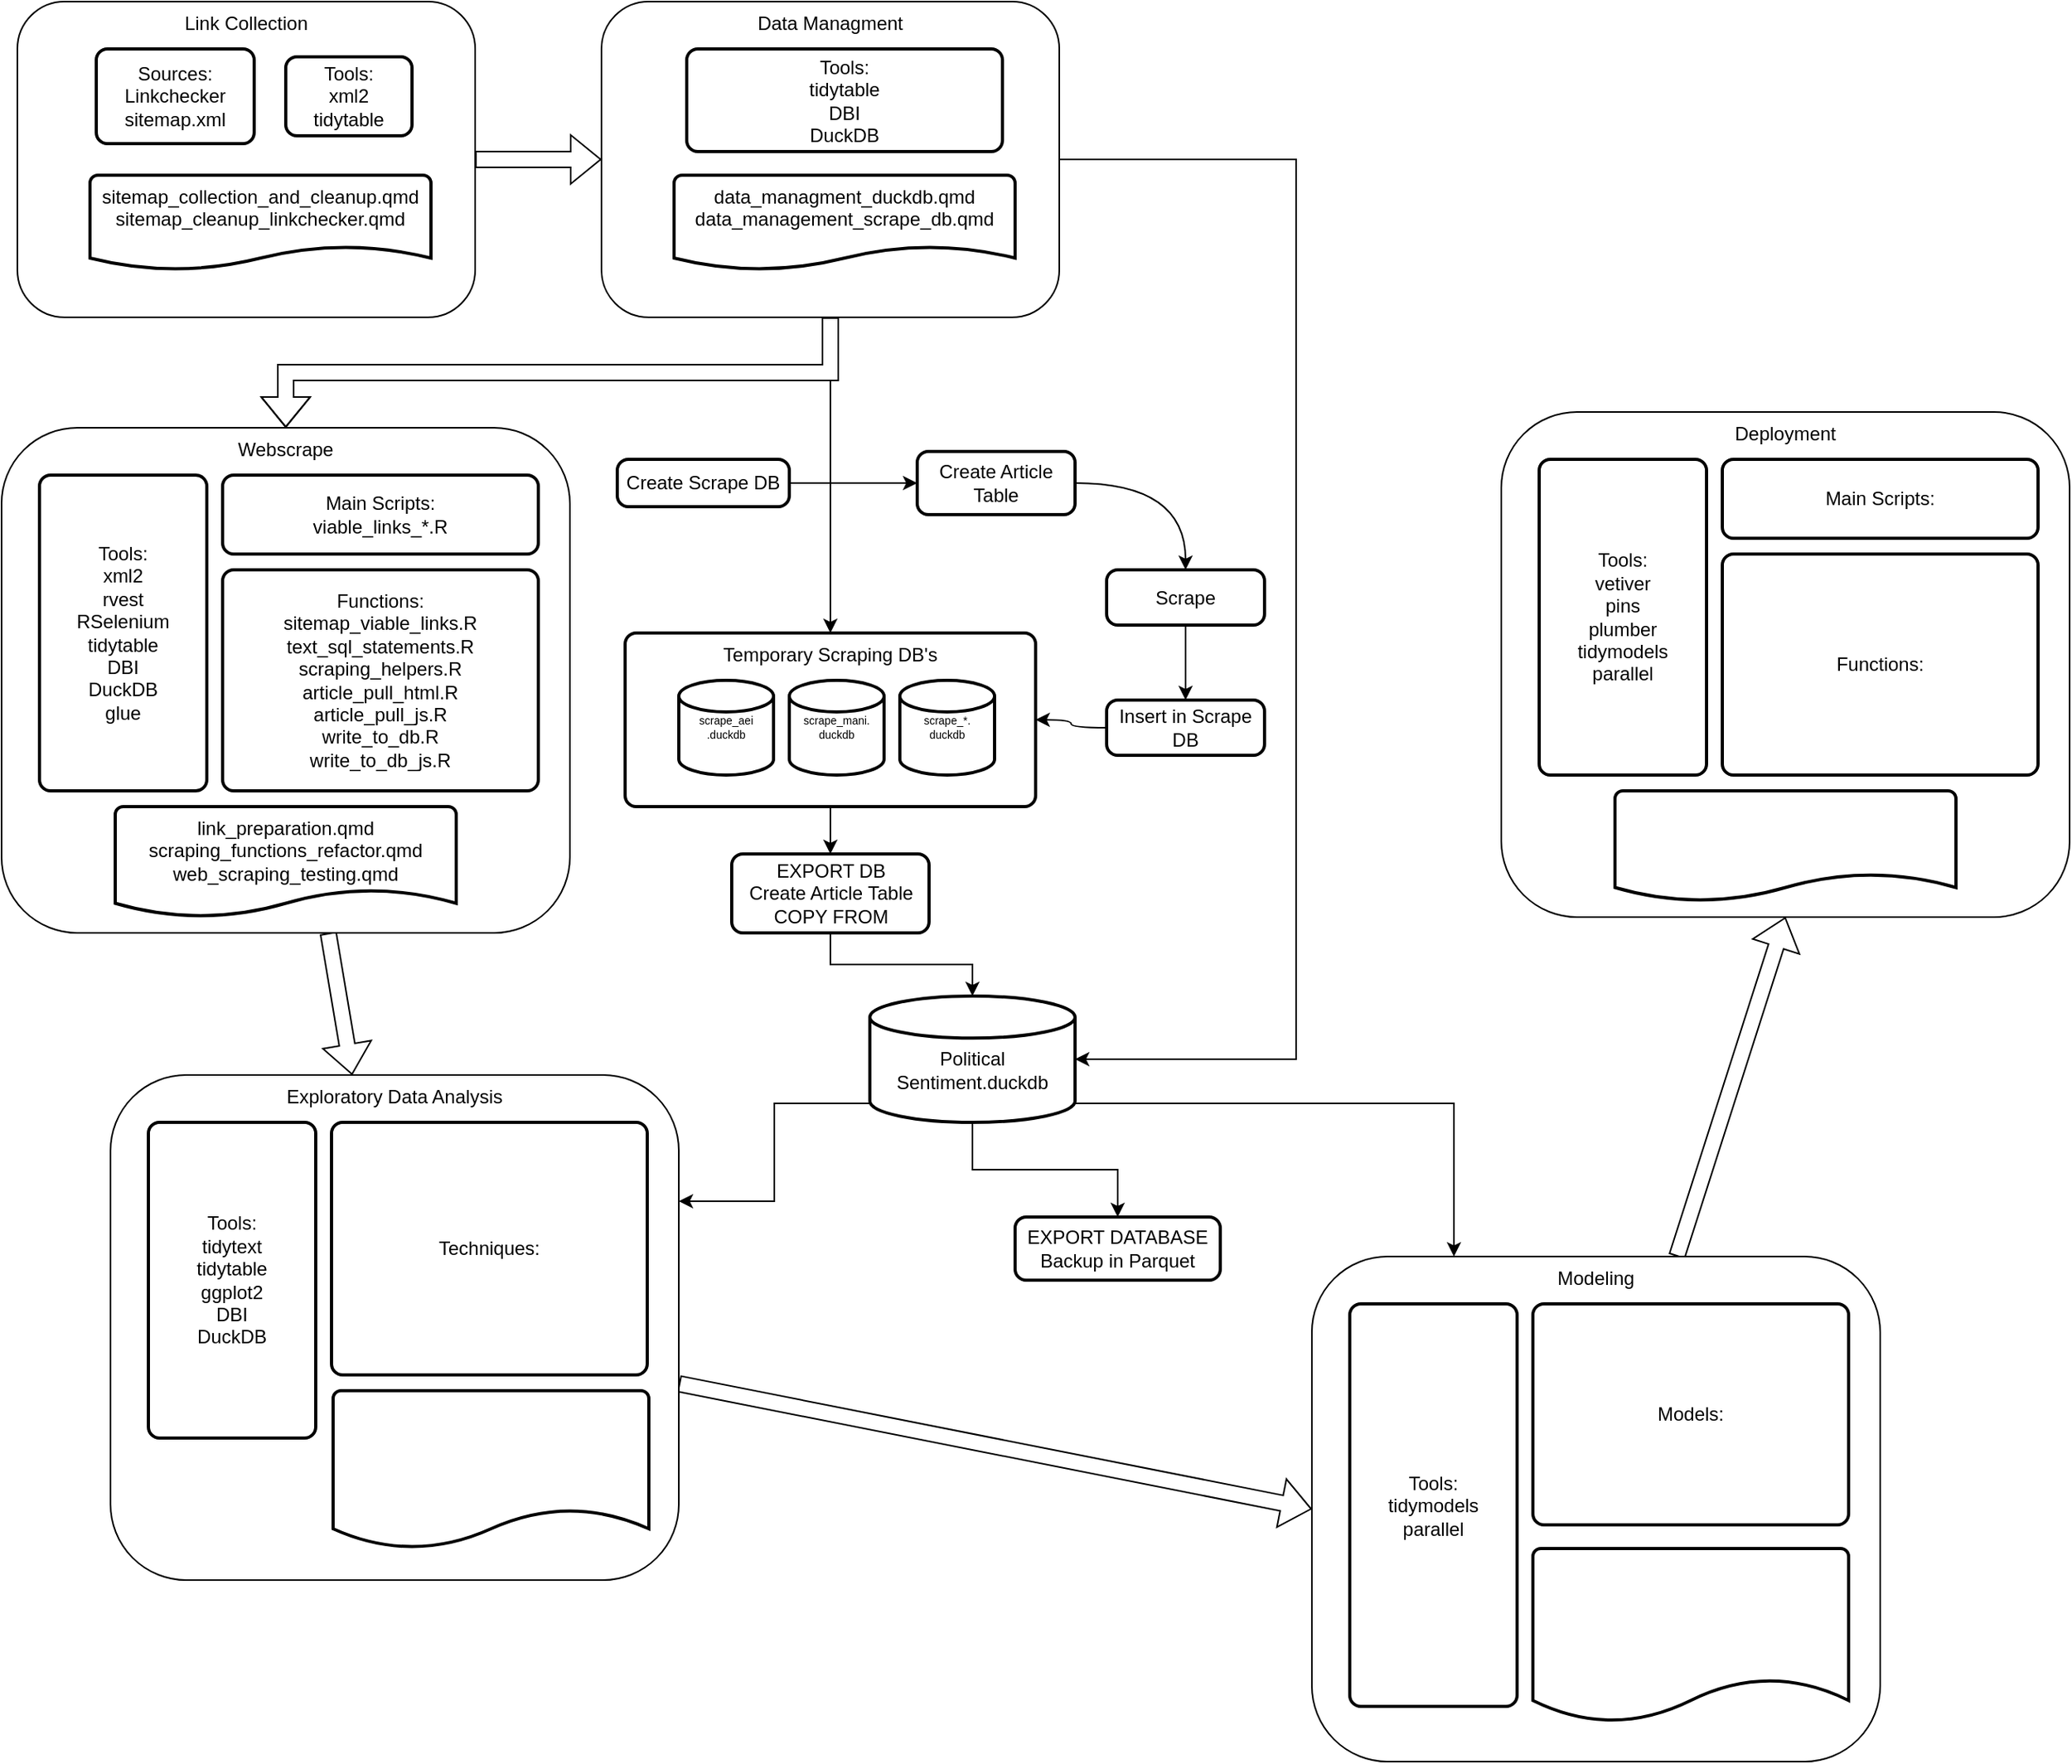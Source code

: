<mxfile version="21.1.2" type="device">
  <diagram id="C5RBs43oDa-KdzZeNtuy" name="Page-1">
    <mxGraphModel dx="2074" dy="1196" grid="1" gridSize="10" guides="1" tooltips="1" connect="1" arrows="1" fold="1" page="1" pageScale="1" pageWidth="827" pageHeight="1169" math="0" shadow="0">
      <root>
        <mxCell id="WIyWlLk6GJQsqaUBKTNV-0" />
        <mxCell id="WIyWlLk6GJQsqaUBKTNV-1" parent="WIyWlLk6GJQsqaUBKTNV-0" />
        <mxCell id="Q06K7-yVwiBWQH0qNbWU-43" style="edgeStyle=orthogonalEdgeStyle;rounded=0;orthogonalLoop=1;jettySize=auto;html=1;" edge="1" parent="WIyWlLk6GJQsqaUBKTNV-1" source="Q06K7-yVwiBWQH0qNbWU-17" target="Q06K7-yVwiBWQH0qNbWU-42">
          <mxGeometry relative="1" as="geometry" />
        </mxCell>
        <mxCell id="Q06K7-yVwiBWQH0qNbWU-17" value="Temporary Scraping DB&#39;s" style="rounded=1;whiteSpace=wrap;html=1;absoluteArcSize=1;arcSize=14;strokeWidth=2;verticalAlign=top;" vertex="1" parent="WIyWlLk6GJQsqaUBKTNV-1">
          <mxGeometry x="455" y="430" width="260" height="110" as="geometry" />
        </mxCell>
        <mxCell id="Q06K7-yVwiBWQH0qNbWU-21" style="edgeStyle=orthogonalEdgeStyle;rounded=0;orthogonalLoop=1;jettySize=auto;html=1;shape=flexArrow;fillColor=#FFFFFF;fillStyle=solid;" edge="1" parent="WIyWlLk6GJQsqaUBKTNV-1" source="WIyWlLk6GJQsqaUBKTNV-3" target="Q06K7-yVwiBWQH0qNbWU-9">
          <mxGeometry relative="1" as="geometry" />
        </mxCell>
        <mxCell id="WIyWlLk6GJQsqaUBKTNV-3" value="Link Collection" style="rounded=1;whiteSpace=wrap;html=1;fontSize=12;glass=0;strokeWidth=1;shadow=0;verticalAlign=top;" parent="WIyWlLk6GJQsqaUBKTNV-1" vertex="1">
          <mxGeometry x="70" y="30" width="290" height="200" as="geometry" />
        </mxCell>
        <mxCell id="Q06K7-yVwiBWQH0qNbWU-46" style="edgeStyle=orthogonalEdgeStyle;rounded=0;orthogonalLoop=1;jettySize=auto;html=1;entryX=0.5;entryY=0;entryDx=0;entryDy=0;" edge="1" parent="WIyWlLk6GJQsqaUBKTNV-1" source="Q06K7-yVwiBWQH0qNbWU-1" target="Q06K7-yVwiBWQH0qNbWU-45">
          <mxGeometry relative="1" as="geometry" />
        </mxCell>
        <mxCell id="Q06K7-yVwiBWQH0qNbWU-67" style="edgeStyle=orthogonalEdgeStyle;rounded=0;orthogonalLoop=1;jettySize=auto;html=1;exitX=1;exitY=0.85;exitDx=0;exitDy=0;exitPerimeter=0;entryX=0.25;entryY=0;entryDx=0;entryDy=0;" edge="1" parent="WIyWlLk6GJQsqaUBKTNV-1" source="Q06K7-yVwiBWQH0qNbWU-1" target="Q06K7-yVwiBWQH0qNbWU-54">
          <mxGeometry relative="1" as="geometry" />
        </mxCell>
        <mxCell id="Q06K7-yVwiBWQH0qNbWU-68" style="edgeStyle=orthogonalEdgeStyle;rounded=0;orthogonalLoop=1;jettySize=auto;html=1;exitX=0;exitY=0.85;exitDx=0;exitDy=0;exitPerimeter=0;entryX=1;entryY=0.25;entryDx=0;entryDy=0;" edge="1" parent="WIyWlLk6GJQsqaUBKTNV-1" source="Q06K7-yVwiBWQH0qNbWU-1" target="Q06K7-yVwiBWQH0qNbWU-48">
          <mxGeometry relative="1" as="geometry" />
        </mxCell>
        <mxCell id="Q06K7-yVwiBWQH0qNbWU-1" value="&lt;br&gt;Political Sentiment.duckdb" style="strokeWidth=2;html=1;shape=mxgraph.flowchart.database;whiteSpace=wrap;align=center;verticalAlign=middle;" vertex="1" parent="WIyWlLk6GJQsqaUBKTNV-1">
          <mxGeometry x="610" y="660" width="130" height="80" as="geometry" />
        </mxCell>
        <mxCell id="Q06K7-yVwiBWQH0qNbWU-5" value="sitemap_collection_and_cleanup.qmd&lt;br&gt;sitemap_cleanup_linkchecker.qmd" style="strokeWidth=2;html=1;shape=mxgraph.flowchart.document2;whiteSpace=wrap;size=0.25;verticalAlign=top;" vertex="1" parent="WIyWlLk6GJQsqaUBKTNV-1">
          <mxGeometry x="116" y="140" width="216" height="60" as="geometry" />
        </mxCell>
        <mxCell id="Q06K7-yVwiBWQH0qNbWU-6" value="Sources:&lt;br&gt;Linkchecker&lt;br&gt;sitemap.xml" style="rounded=1;whiteSpace=wrap;html=1;absoluteArcSize=1;arcSize=14;strokeWidth=2;" vertex="1" parent="WIyWlLk6GJQsqaUBKTNV-1">
          <mxGeometry x="120" y="60" width="100" height="60" as="geometry" />
        </mxCell>
        <mxCell id="Q06K7-yVwiBWQH0qNbWU-7" value="Tools:&lt;br&gt;xml2&lt;br&gt;tidytable" style="rounded=1;whiteSpace=wrap;html=1;absoluteArcSize=1;arcSize=14;strokeWidth=2;" vertex="1" parent="WIyWlLk6GJQsqaUBKTNV-1">
          <mxGeometry x="240" y="65" width="80" height="50" as="geometry" />
        </mxCell>
        <mxCell id="Q06K7-yVwiBWQH0qNbWU-13" style="edgeStyle=orthogonalEdgeStyle;rounded=0;orthogonalLoop=1;jettySize=auto;html=1;entryX=1;entryY=0.5;entryDx=0;entryDy=0;entryPerimeter=0;exitX=1;exitY=0.5;exitDx=0;exitDy=0;" edge="1" parent="WIyWlLk6GJQsqaUBKTNV-1" source="Q06K7-yVwiBWQH0qNbWU-9" target="Q06K7-yVwiBWQH0qNbWU-1">
          <mxGeometry relative="1" as="geometry">
            <mxPoint x="810" y="360" as="targetPoint" />
            <Array as="points">
              <mxPoint x="880" y="130" />
              <mxPoint x="880" y="700" />
            </Array>
          </mxGeometry>
        </mxCell>
        <mxCell id="Q06K7-yVwiBWQH0qNbWU-20" style="edgeStyle=orthogonalEdgeStyle;rounded=0;orthogonalLoop=1;jettySize=auto;html=1;entryX=0.5;entryY=0;entryDx=0;entryDy=0;" edge="1" parent="WIyWlLk6GJQsqaUBKTNV-1" source="Q06K7-yVwiBWQH0qNbWU-9" target="Q06K7-yVwiBWQH0qNbWU-17">
          <mxGeometry relative="1" as="geometry" />
        </mxCell>
        <mxCell id="Q06K7-yVwiBWQH0qNbWU-47" style="edgeStyle=orthogonalEdgeStyle;rounded=0;orthogonalLoop=1;jettySize=auto;html=1;exitX=0.5;exitY=1;exitDx=0;exitDy=0;entryX=0.5;entryY=0;entryDx=0;entryDy=0;shape=flexArrow;fillColor=#FFFFFF;fillStyle=solid;" edge="1" parent="WIyWlLk6GJQsqaUBKTNV-1" source="Q06K7-yVwiBWQH0qNbWU-9" target="Q06K7-yVwiBWQH0qNbWU-22">
          <mxGeometry relative="1" as="geometry" />
        </mxCell>
        <mxCell id="Q06K7-yVwiBWQH0qNbWU-9" value="Data Managment" style="rounded=1;whiteSpace=wrap;html=1;fontSize=12;glass=0;strokeWidth=1;shadow=0;verticalAlign=top;" vertex="1" parent="WIyWlLk6GJQsqaUBKTNV-1">
          <mxGeometry x="440" y="30" width="290" height="200" as="geometry" />
        </mxCell>
        <mxCell id="Q06K7-yVwiBWQH0qNbWU-10" value="data_managment_duckdb.qmd&lt;br&gt;data_management_scrape_db.qmd" style="strokeWidth=2;html=1;shape=mxgraph.flowchart.document2;whiteSpace=wrap;size=0.25;verticalAlign=top;" vertex="1" parent="WIyWlLk6GJQsqaUBKTNV-1">
          <mxGeometry x="486" y="140" width="216" height="60" as="geometry" />
        </mxCell>
        <mxCell id="Q06K7-yVwiBWQH0qNbWU-12" value="Tools:&lt;br&gt;tidytable&lt;br&gt;DBI&lt;br&gt;DuckDB" style="rounded=1;whiteSpace=wrap;html=1;absoluteArcSize=1;arcSize=14;strokeWidth=2;" vertex="1" parent="WIyWlLk6GJQsqaUBKTNV-1">
          <mxGeometry x="494" y="60" width="200" height="65" as="geometry" />
        </mxCell>
        <mxCell id="Q06K7-yVwiBWQH0qNbWU-14" value="scrape_mani.&lt;br style=&quot;font-size: 7px;&quot;&gt;duckdb" style="strokeWidth=2;html=1;shape=mxgraph.flowchart.database;whiteSpace=wrap;fontSize=7;" vertex="1" parent="WIyWlLk6GJQsqaUBKTNV-1">
          <mxGeometry x="559" y="460" width="60" height="60" as="geometry" />
        </mxCell>
        <mxCell id="Q06K7-yVwiBWQH0qNbWU-15" value="scrape_aei&lt;br style=&quot;font-size: 7px;&quot;&gt;.duckdb" style="strokeWidth=2;html=1;shape=mxgraph.flowchart.database;whiteSpace=wrap;fontSize=7;" vertex="1" parent="WIyWlLk6GJQsqaUBKTNV-1">
          <mxGeometry x="489" y="460" width="60" height="60" as="geometry" />
        </mxCell>
        <mxCell id="Q06K7-yVwiBWQH0qNbWU-16" value="scrape_*.&lt;br style=&quot;font-size: 7px;&quot;&gt;duckdb" style="strokeWidth=2;html=1;shape=mxgraph.flowchart.database;whiteSpace=wrap;fontSize=7;" vertex="1" parent="WIyWlLk6GJQsqaUBKTNV-1">
          <mxGeometry x="629" y="460" width="60" height="60" as="geometry" />
        </mxCell>
        <mxCell id="Q06K7-yVwiBWQH0qNbWU-53" style="rounded=0;orthogonalLoop=1;jettySize=auto;html=1;shape=flexArrow;fillColor=#FFFFFF;fillStyle=solid;shadow=0;" edge="1" parent="WIyWlLk6GJQsqaUBKTNV-1" source="Q06K7-yVwiBWQH0qNbWU-22" target="Q06K7-yVwiBWQH0qNbWU-48">
          <mxGeometry relative="1" as="geometry" />
        </mxCell>
        <mxCell id="Q06K7-yVwiBWQH0qNbWU-22" value="Webscrape" style="rounded=1;whiteSpace=wrap;html=1;fontSize=12;glass=0;strokeWidth=1;shadow=0;verticalAlign=top;" vertex="1" parent="WIyWlLk6GJQsqaUBKTNV-1">
          <mxGeometry x="60" y="300" width="360" height="320" as="geometry" />
        </mxCell>
        <mxCell id="Q06K7-yVwiBWQH0qNbWU-23" value="link_preparation.qmd&lt;br&gt;scraping_functions_refactor.qmd&lt;br&gt;web_scraping_testing.qmd" style="strokeWidth=2;html=1;shape=mxgraph.flowchart.document2;whiteSpace=wrap;size=0.25;verticalAlign=top;" vertex="1" parent="WIyWlLk6GJQsqaUBKTNV-1">
          <mxGeometry x="132" y="540" width="216" height="70" as="geometry" />
        </mxCell>
        <mxCell id="Q06K7-yVwiBWQH0qNbWU-24" value="Tools:&lt;br&gt;xml2&lt;br&gt;rvest&lt;br&gt;RSelenium&lt;br&gt;tidytable&lt;br&gt;DBI&lt;br&gt;DuckDB&lt;br&gt;glue" style="rounded=1;whiteSpace=wrap;html=1;absoluteArcSize=1;arcSize=14;strokeWidth=2;align=center;" vertex="1" parent="WIyWlLk6GJQsqaUBKTNV-1">
          <mxGeometry x="84" y="330" width="106" height="200" as="geometry" />
        </mxCell>
        <mxCell id="Q06K7-yVwiBWQH0qNbWU-26" value="Functions:&lt;br&gt;sitemap_viable_links.R&lt;br&gt;text_sql_statements.R&lt;br&gt;scraping_helpers.R&lt;br&gt;article_pull_html.R&lt;br&gt;article_pull_js.R&lt;br&gt;write_to_db.R&lt;br&gt;write_to_db_js.R" style="rounded=1;whiteSpace=wrap;html=1;absoluteArcSize=1;arcSize=14;strokeWidth=2;" vertex="1" parent="WIyWlLk6GJQsqaUBKTNV-1">
          <mxGeometry x="200" y="390" width="200" height="140" as="geometry" />
        </mxCell>
        <mxCell id="Q06K7-yVwiBWQH0qNbWU-27" value="Main Scripts:&lt;br&gt;viable_links_*.R" style="rounded=1;whiteSpace=wrap;html=1;absoluteArcSize=1;arcSize=14;strokeWidth=2;" vertex="1" parent="WIyWlLk6GJQsqaUBKTNV-1">
          <mxGeometry x="200" y="330" width="200" height="50" as="geometry" />
        </mxCell>
        <mxCell id="Q06K7-yVwiBWQH0qNbWU-32" style="orthogonalLoop=1;jettySize=auto;html=1;entryX=0;entryY=0.5;entryDx=0;entryDy=0;elbow=vertical;" edge="1" parent="WIyWlLk6GJQsqaUBKTNV-1" source="Q06K7-yVwiBWQH0qNbWU-28" target="Q06K7-yVwiBWQH0qNbWU-29">
          <mxGeometry relative="1" as="geometry" />
        </mxCell>
        <mxCell id="Q06K7-yVwiBWQH0qNbWU-28" value="Create Scrape DB" style="rounded=1;whiteSpace=wrap;html=1;absoluteArcSize=1;arcSize=14;strokeWidth=2;" vertex="1" parent="WIyWlLk6GJQsqaUBKTNV-1">
          <mxGeometry x="450" y="320" width="109" height="30" as="geometry" />
        </mxCell>
        <mxCell id="Q06K7-yVwiBWQH0qNbWU-34" style="edgeStyle=orthogonalEdgeStyle;orthogonalLoop=1;jettySize=auto;html=1;entryX=0.5;entryY=0;entryDx=0;entryDy=0;exitX=1;exitY=0.5;exitDx=0;exitDy=0;curved=1;" edge="1" parent="WIyWlLk6GJQsqaUBKTNV-1" source="Q06K7-yVwiBWQH0qNbWU-29" target="Q06K7-yVwiBWQH0qNbWU-33">
          <mxGeometry relative="1" as="geometry" />
        </mxCell>
        <mxCell id="Q06K7-yVwiBWQH0qNbWU-29" value="Create Article&lt;br&gt;Table" style="rounded=1;whiteSpace=wrap;html=1;absoluteArcSize=1;arcSize=14;strokeWidth=2;" vertex="1" parent="WIyWlLk6GJQsqaUBKTNV-1">
          <mxGeometry x="640" y="315" width="100" height="40" as="geometry" />
        </mxCell>
        <mxCell id="Q06K7-yVwiBWQH0qNbWU-37" style="edgeStyle=orthogonalEdgeStyle;rounded=0;orthogonalLoop=1;jettySize=auto;html=1;entryX=0.5;entryY=0;entryDx=0;entryDy=0;" edge="1" parent="WIyWlLk6GJQsqaUBKTNV-1" source="Q06K7-yVwiBWQH0qNbWU-33" target="Q06K7-yVwiBWQH0qNbWU-36">
          <mxGeometry relative="1" as="geometry" />
        </mxCell>
        <mxCell id="Q06K7-yVwiBWQH0qNbWU-33" value="Scrape" style="rounded=1;whiteSpace=wrap;html=1;absoluteArcSize=1;arcSize=14;strokeWidth=2;" vertex="1" parent="WIyWlLk6GJQsqaUBKTNV-1">
          <mxGeometry x="760" y="390" width="100" height="35" as="geometry" />
        </mxCell>
        <mxCell id="Q06K7-yVwiBWQH0qNbWU-41" style="edgeStyle=orthogonalEdgeStyle;orthogonalLoop=1;jettySize=auto;html=1;entryX=1;entryY=0.5;entryDx=0;entryDy=0;curved=1;" edge="1" parent="WIyWlLk6GJQsqaUBKTNV-1" source="Q06K7-yVwiBWQH0qNbWU-36" target="Q06K7-yVwiBWQH0qNbWU-17">
          <mxGeometry relative="1" as="geometry" />
        </mxCell>
        <mxCell id="Q06K7-yVwiBWQH0qNbWU-36" value="Insert in Scrape DB" style="rounded=1;whiteSpace=wrap;html=1;absoluteArcSize=1;arcSize=14;strokeWidth=2;" vertex="1" parent="WIyWlLk6GJQsqaUBKTNV-1">
          <mxGeometry x="760" y="472.5" width="100" height="35" as="geometry" />
        </mxCell>
        <mxCell id="Q06K7-yVwiBWQH0qNbWU-44" style="edgeStyle=orthogonalEdgeStyle;rounded=0;orthogonalLoop=1;jettySize=auto;html=1;" edge="1" parent="WIyWlLk6GJQsqaUBKTNV-1" source="Q06K7-yVwiBWQH0qNbWU-42" target="Q06K7-yVwiBWQH0qNbWU-1">
          <mxGeometry relative="1" as="geometry" />
        </mxCell>
        <mxCell id="Q06K7-yVwiBWQH0qNbWU-42" value="EXPORT DB&lt;br&gt;Create Article Table&lt;br&gt;COPY FROM" style="rounded=1;whiteSpace=wrap;html=1;absoluteArcSize=1;arcSize=14;strokeWidth=2;" vertex="1" parent="WIyWlLk6GJQsqaUBKTNV-1">
          <mxGeometry x="522.5" y="570" width="125" height="50" as="geometry" />
        </mxCell>
        <mxCell id="Q06K7-yVwiBWQH0qNbWU-45" value="EXPORT DATABASE&lt;br&gt;Backup in Parquet" style="rounded=1;whiteSpace=wrap;html=1;absoluteArcSize=1;arcSize=14;strokeWidth=2;" vertex="1" parent="WIyWlLk6GJQsqaUBKTNV-1">
          <mxGeometry x="702" y="800" width="130" height="40" as="geometry" />
        </mxCell>
        <mxCell id="Q06K7-yVwiBWQH0qNbWU-59" style="rounded=0;orthogonalLoop=1;jettySize=auto;html=1;entryX=0;entryY=0.5;entryDx=0;entryDy=0;shape=flexArrow;fillColor=#FFFFFF;" edge="1" parent="WIyWlLk6GJQsqaUBKTNV-1" source="Q06K7-yVwiBWQH0qNbWU-48" target="Q06K7-yVwiBWQH0qNbWU-54">
          <mxGeometry relative="1" as="geometry" />
        </mxCell>
        <mxCell id="Q06K7-yVwiBWQH0qNbWU-48" value="Exploratory Data Analysis" style="rounded=1;whiteSpace=wrap;html=1;fontSize=12;glass=0;strokeWidth=1;shadow=0;verticalAlign=top;" vertex="1" parent="WIyWlLk6GJQsqaUBKTNV-1">
          <mxGeometry x="129" y="710" width="360" height="320" as="geometry" />
        </mxCell>
        <mxCell id="Q06K7-yVwiBWQH0qNbWU-49" value="" style="strokeWidth=2;html=1;shape=mxgraph.flowchart.document2;whiteSpace=wrap;size=0.25;verticalAlign=top;" vertex="1" parent="WIyWlLk6GJQsqaUBKTNV-1">
          <mxGeometry x="270" y="910" width="200" height="100" as="geometry" />
        </mxCell>
        <mxCell id="Q06K7-yVwiBWQH0qNbWU-50" value="Tools:&lt;br&gt;tidytext&lt;br&gt;tidytable&lt;br&gt;ggplot2&lt;br&gt;DBI&lt;br&gt;DuckDB" style="rounded=1;whiteSpace=wrap;html=1;absoluteArcSize=1;arcSize=14;strokeWidth=2;align=center;" vertex="1" parent="WIyWlLk6GJQsqaUBKTNV-1">
          <mxGeometry x="153" y="740" width="106" height="200" as="geometry" />
        </mxCell>
        <mxCell id="Q06K7-yVwiBWQH0qNbWU-51" value="Techniques:&lt;br&gt;" style="rounded=1;whiteSpace=wrap;html=1;absoluteArcSize=1;arcSize=14;strokeWidth=2;" vertex="1" parent="WIyWlLk6GJQsqaUBKTNV-1">
          <mxGeometry x="269" y="740" width="200" height="160" as="geometry" />
        </mxCell>
        <mxCell id="Q06K7-yVwiBWQH0qNbWU-65" style="rounded=0;orthogonalLoop=1;jettySize=auto;html=1;entryX=0.5;entryY=1;entryDx=0;entryDy=0;shape=flexArrow;fillColor=#FFFFFF;fillStyle=solid;" edge="1" parent="WIyWlLk6GJQsqaUBKTNV-1" source="Q06K7-yVwiBWQH0qNbWU-54" target="Q06K7-yVwiBWQH0qNbWU-60">
          <mxGeometry relative="1" as="geometry" />
        </mxCell>
        <mxCell id="Q06K7-yVwiBWQH0qNbWU-54" value="Modeling" style="rounded=1;whiteSpace=wrap;html=1;fontSize=12;glass=0;strokeWidth=1;shadow=0;verticalAlign=top;" vertex="1" parent="WIyWlLk6GJQsqaUBKTNV-1">
          <mxGeometry x="890" y="825" width="360" height="320" as="geometry" />
        </mxCell>
        <mxCell id="Q06K7-yVwiBWQH0qNbWU-55" value="" style="strokeWidth=2;html=1;shape=mxgraph.flowchart.document2;whiteSpace=wrap;size=0.25;verticalAlign=top;" vertex="1" parent="WIyWlLk6GJQsqaUBKTNV-1">
          <mxGeometry x="1030" y="1010" width="200" height="110" as="geometry" />
        </mxCell>
        <mxCell id="Q06K7-yVwiBWQH0qNbWU-56" value="Tools:&lt;br&gt;tidymodels&lt;br&gt;parallel" style="rounded=1;whiteSpace=wrap;html=1;absoluteArcSize=1;arcSize=14;strokeWidth=2;align=center;" vertex="1" parent="WIyWlLk6GJQsqaUBKTNV-1">
          <mxGeometry x="914" y="855" width="106" height="255" as="geometry" />
        </mxCell>
        <mxCell id="Q06K7-yVwiBWQH0qNbWU-57" value="Models:" style="rounded=1;whiteSpace=wrap;html=1;absoluteArcSize=1;arcSize=14;strokeWidth=2;" vertex="1" parent="WIyWlLk6GJQsqaUBKTNV-1">
          <mxGeometry x="1030" y="855" width="200" height="140" as="geometry" />
        </mxCell>
        <mxCell id="Q06K7-yVwiBWQH0qNbWU-60" value="Deployment" style="rounded=1;whiteSpace=wrap;html=1;fontSize=12;glass=0;strokeWidth=1;shadow=0;verticalAlign=top;" vertex="1" parent="WIyWlLk6GJQsqaUBKTNV-1">
          <mxGeometry x="1010" y="290" width="360" height="320" as="geometry" />
        </mxCell>
        <mxCell id="Q06K7-yVwiBWQH0qNbWU-61" value="" style="strokeWidth=2;html=1;shape=mxgraph.flowchart.document2;whiteSpace=wrap;size=0.25;verticalAlign=top;" vertex="1" parent="WIyWlLk6GJQsqaUBKTNV-1">
          <mxGeometry x="1082" y="530" width="216" height="70" as="geometry" />
        </mxCell>
        <mxCell id="Q06K7-yVwiBWQH0qNbWU-62" value="Tools:&lt;br&gt;vetiver&lt;br&gt;pins&lt;br&gt;plumber&lt;br&gt;tidymodels&lt;br&gt;parallel" style="rounded=1;whiteSpace=wrap;html=1;absoluteArcSize=1;arcSize=14;strokeWidth=2;align=center;" vertex="1" parent="WIyWlLk6GJQsqaUBKTNV-1">
          <mxGeometry x="1034" y="320" width="106" height="200" as="geometry" />
        </mxCell>
        <mxCell id="Q06K7-yVwiBWQH0qNbWU-63" value="Functions:" style="rounded=1;whiteSpace=wrap;html=1;absoluteArcSize=1;arcSize=14;strokeWidth=2;" vertex="1" parent="WIyWlLk6GJQsqaUBKTNV-1">
          <mxGeometry x="1150" y="380" width="200" height="140" as="geometry" />
        </mxCell>
        <mxCell id="Q06K7-yVwiBWQH0qNbWU-64" value="Main Scripts:&lt;br&gt;" style="rounded=1;whiteSpace=wrap;html=1;absoluteArcSize=1;arcSize=14;strokeWidth=2;" vertex="1" parent="WIyWlLk6GJQsqaUBKTNV-1">
          <mxGeometry x="1150" y="320" width="200" height="50" as="geometry" />
        </mxCell>
      </root>
    </mxGraphModel>
  </diagram>
</mxfile>
